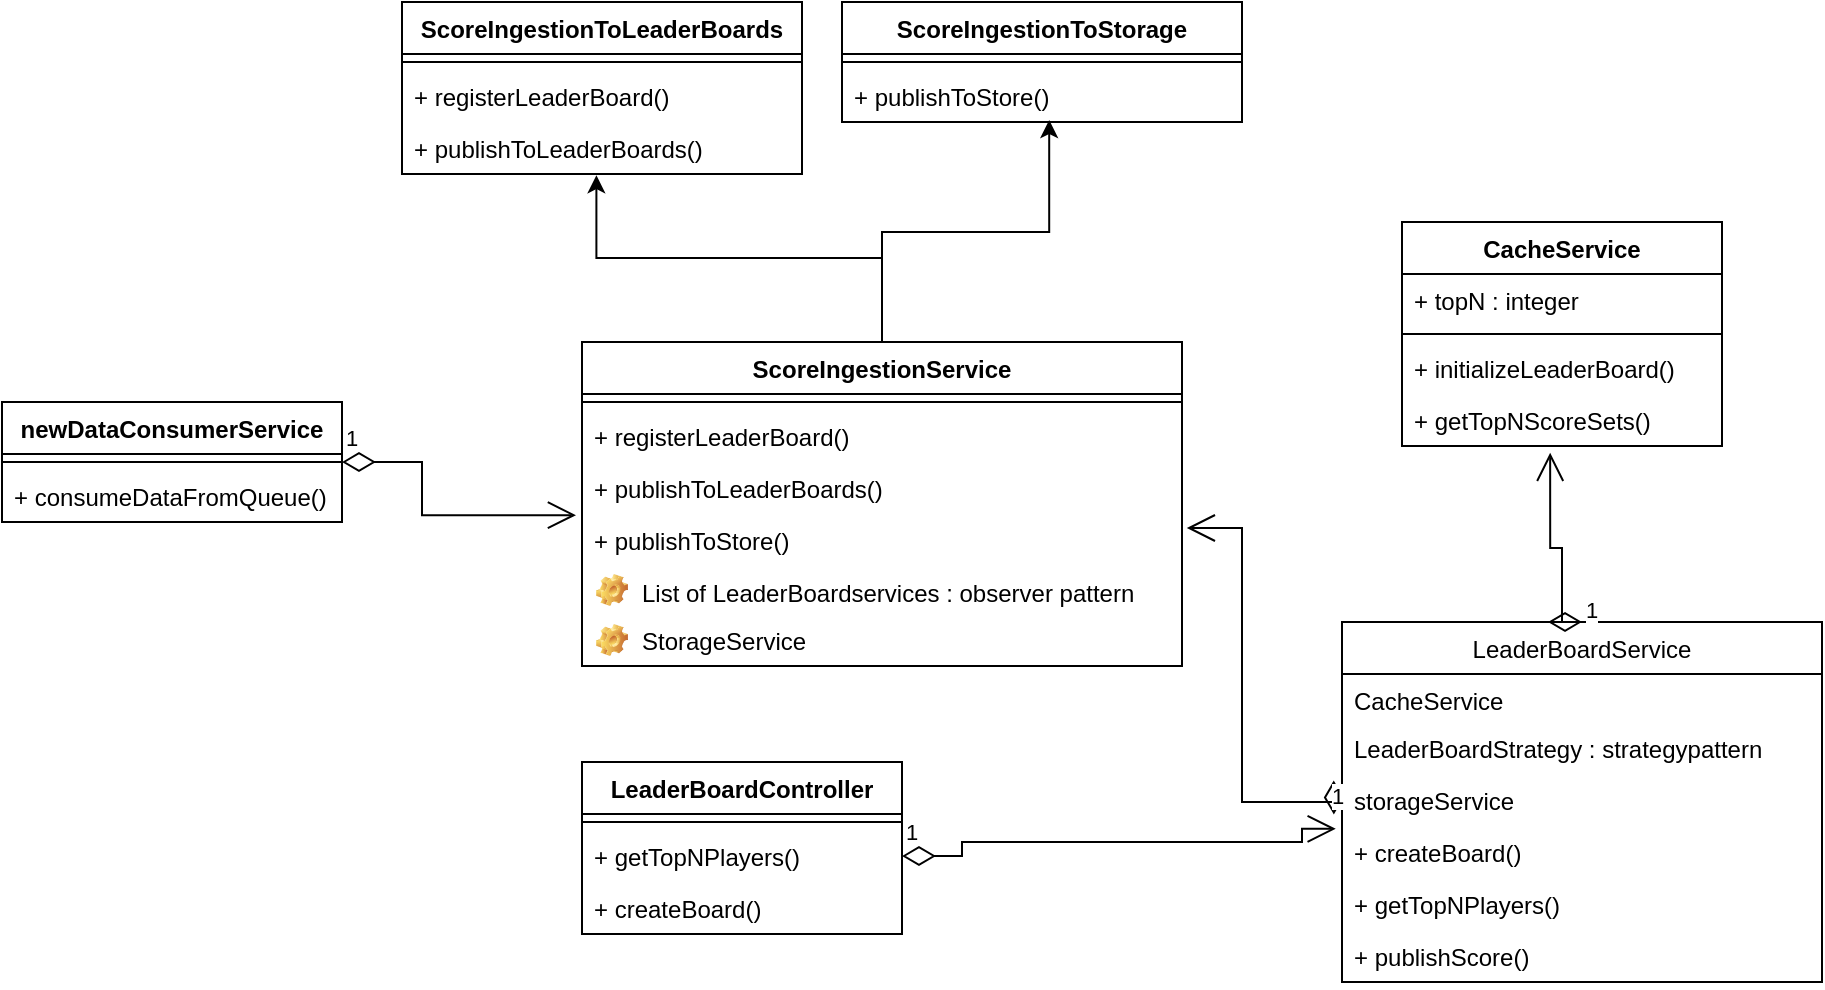 <mxfile version="17.4.5" type="device"><diagram id="C5RBs43oDa-KdzZeNtuy" name="Page-1"><mxGraphModel dx="2105" dy="579" grid="1" gridSize="10" guides="1" tooltips="1" connect="1" arrows="1" fold="1" page="1" pageScale="1" pageWidth="827" pageHeight="1169" math="0" shadow="0"><root><mxCell id="WIyWlLk6GJQsqaUBKTNV-0"/><mxCell id="WIyWlLk6GJQsqaUBKTNV-1" parent="WIyWlLk6GJQsqaUBKTNV-0"/><mxCell id="ETLE3N_7ClUQZo4d10LY-7" value="ScoreIngestionToLeaderBoards" style="swimlane;fontStyle=1;align=center;verticalAlign=top;childLayout=stackLayout;horizontal=1;startSize=26;horizontalStack=0;resizeParent=1;resizeParentMax=0;resizeLast=0;collapsible=1;marginBottom=0;" parent="WIyWlLk6GJQsqaUBKTNV-1" vertex="1"><mxGeometry x="80" y="60" width="200" height="86" as="geometry"/></mxCell><mxCell id="ETLE3N_7ClUQZo4d10LY-9" value="" style="line;strokeWidth=1;fillColor=none;align=left;verticalAlign=middle;spacingTop=-1;spacingLeft=3;spacingRight=3;rotatable=0;labelPosition=right;points=[];portConstraint=eastwest;" parent="ETLE3N_7ClUQZo4d10LY-7" vertex="1"><mxGeometry y="26" width="200" height="8" as="geometry"/></mxCell><mxCell id="ETLE3N_7ClUQZo4d10LY-29" value="+ registerLeaderBoard()" style="text;strokeColor=none;fillColor=none;align=left;verticalAlign=top;spacingLeft=4;spacingRight=4;overflow=hidden;rotatable=0;points=[[0,0.5],[1,0.5]];portConstraint=eastwest;" parent="ETLE3N_7ClUQZo4d10LY-7" vertex="1"><mxGeometry y="34" width="200" height="26" as="geometry"/></mxCell><mxCell id="ETLE3N_7ClUQZo4d10LY-10" value="+ publishToLeaderBoards()" style="text;strokeColor=none;fillColor=none;align=left;verticalAlign=top;spacingLeft=4;spacingRight=4;overflow=hidden;rotatable=0;points=[[0,0.5],[1,0.5]];portConstraint=eastwest;" parent="ETLE3N_7ClUQZo4d10LY-7" vertex="1"><mxGeometry y="60" width="200" height="26" as="geometry"/></mxCell><mxCell id="ETLE3N_7ClUQZo4d10LY-11" value="ScoreIngestionToStorage" style="swimlane;fontStyle=1;align=center;verticalAlign=top;childLayout=stackLayout;horizontal=1;startSize=26;horizontalStack=0;resizeParent=1;resizeParentMax=0;resizeLast=0;collapsible=1;marginBottom=0;" parent="WIyWlLk6GJQsqaUBKTNV-1" vertex="1"><mxGeometry x="300" y="60" width="200" height="60" as="geometry"/></mxCell><mxCell id="ETLE3N_7ClUQZo4d10LY-12" value="" style="line;strokeWidth=1;fillColor=none;align=left;verticalAlign=middle;spacingTop=-1;spacingLeft=3;spacingRight=3;rotatable=0;labelPosition=right;points=[];portConstraint=eastwest;" parent="ETLE3N_7ClUQZo4d10LY-11" vertex="1"><mxGeometry y="26" width="200" height="8" as="geometry"/></mxCell><mxCell id="ETLE3N_7ClUQZo4d10LY-13" value="+ publishToStore()" style="text;strokeColor=none;fillColor=none;align=left;verticalAlign=top;spacingLeft=4;spacingRight=4;overflow=hidden;rotatable=0;points=[[0,0.5],[1,0.5]];portConstraint=eastwest;" parent="ETLE3N_7ClUQZo4d10LY-11" vertex="1"><mxGeometry y="34" width="200" height="26" as="geometry"/></mxCell><mxCell id="ETLE3N_7ClUQZo4d10LY-19" value="" style="edgeStyle=orthogonalEdgeStyle;rounded=0;orthogonalLoop=1;jettySize=auto;html=1;entryX=0.486;entryY=1.023;entryDx=0;entryDy=0;entryPerimeter=0;" parent="WIyWlLk6GJQsqaUBKTNV-1" source="ETLE3N_7ClUQZo4d10LY-14" target="ETLE3N_7ClUQZo4d10LY-10" edge="1"><mxGeometry relative="1" as="geometry"/></mxCell><mxCell id="ETLE3N_7ClUQZo4d10LY-20" style="edgeStyle=orthogonalEdgeStyle;rounded=0;orthogonalLoop=1;jettySize=auto;html=1;entryX=0.518;entryY=0.962;entryDx=0;entryDy=0;entryPerimeter=0;" parent="WIyWlLk6GJQsqaUBKTNV-1" source="ETLE3N_7ClUQZo4d10LY-14" target="ETLE3N_7ClUQZo4d10LY-13" edge="1"><mxGeometry relative="1" as="geometry"/></mxCell><mxCell id="ETLE3N_7ClUQZo4d10LY-14" value="ScoreIngestionService" style="swimlane;fontStyle=1;align=center;verticalAlign=top;childLayout=stackLayout;horizontal=1;startSize=26;horizontalStack=0;resizeParent=1;resizeParentMax=0;resizeLast=0;collapsible=1;marginBottom=0;" parent="WIyWlLk6GJQsqaUBKTNV-1" vertex="1"><mxGeometry x="170" y="230" width="300" height="162" as="geometry"/></mxCell><mxCell id="ETLE3N_7ClUQZo4d10LY-15" value="" style="line;strokeWidth=1;fillColor=none;align=left;verticalAlign=middle;spacingTop=-1;spacingLeft=3;spacingRight=3;rotatable=0;labelPosition=right;points=[];portConstraint=eastwest;" parent="ETLE3N_7ClUQZo4d10LY-14" vertex="1"><mxGeometry y="26" width="300" height="8" as="geometry"/></mxCell><mxCell id="ETLE3N_7ClUQZo4d10LY-30" value="+ registerLeaderBoard()" style="text;strokeColor=none;fillColor=none;align=left;verticalAlign=top;spacingLeft=4;spacingRight=4;overflow=hidden;rotatable=0;points=[[0,0.5],[1,0.5]];portConstraint=eastwest;" parent="ETLE3N_7ClUQZo4d10LY-14" vertex="1"><mxGeometry y="34" width="300" height="26" as="geometry"/></mxCell><mxCell id="ETLE3N_7ClUQZo4d10LY-16" value="+ publishToLeaderBoards()" style="text;strokeColor=none;fillColor=none;align=left;verticalAlign=top;spacingLeft=4;spacingRight=4;overflow=hidden;rotatable=0;points=[[0,0.5],[1,0.5]];portConstraint=eastwest;" parent="ETLE3N_7ClUQZo4d10LY-14" vertex="1"><mxGeometry y="60" width="300" height="26" as="geometry"/></mxCell><mxCell id="ETLE3N_7ClUQZo4d10LY-17" value="+ publishToStore()" style="text;strokeColor=none;fillColor=none;align=left;verticalAlign=top;spacingLeft=4;spacingRight=4;overflow=hidden;rotatable=0;points=[[0,0.5],[1,0.5]];portConstraint=eastwest;" parent="ETLE3N_7ClUQZo4d10LY-14" vertex="1"><mxGeometry y="86" width="300" height="26" as="geometry"/></mxCell><mxCell id="ETLE3N_7ClUQZo4d10LY-21" value="List of LeaderBoardservices : observer pattern&#10;" style="label;fontStyle=0;strokeColor=none;fillColor=none;align=left;verticalAlign=top;overflow=hidden;spacingLeft=28;spacingRight=4;rotatable=0;points=[[0,0.5],[1,0.5]];portConstraint=eastwest;imageWidth=16;imageHeight=16;image=img/clipart/Gear_128x128.png" parent="ETLE3N_7ClUQZo4d10LY-14" vertex="1"><mxGeometry y="112" width="300" height="24" as="geometry"/></mxCell><mxCell id="ETLE3N_7ClUQZo4d10LY-22" value="StorageService" style="label;fontStyle=0;strokeColor=none;fillColor=none;align=left;verticalAlign=top;overflow=hidden;spacingLeft=28;spacingRight=4;rotatable=0;points=[[0,0.5],[1,0.5]];portConstraint=eastwest;imageWidth=16;imageHeight=16;image=img/clipart/Gear_128x128.png" parent="ETLE3N_7ClUQZo4d10LY-14" vertex="1"><mxGeometry y="136" width="300" height="26" as="geometry"/></mxCell><mxCell id="ETLE3N_7ClUQZo4d10LY-23" value="LeaderBoardService" style="swimlane;fontStyle=0;childLayout=stackLayout;horizontal=1;startSize=26;fillColor=none;horizontalStack=0;resizeParent=1;resizeParentMax=0;resizeLast=0;collapsible=1;marginBottom=0;" parent="WIyWlLk6GJQsqaUBKTNV-1" vertex="1"><mxGeometry x="550" y="370" width="240" height="180" as="geometry"/></mxCell><mxCell id="ETLE3N_7ClUQZo4d10LY-24" value="CacheService" style="text;strokeColor=none;fillColor=none;align=left;verticalAlign=top;spacingLeft=4;spacingRight=4;overflow=hidden;rotatable=0;points=[[0,0.5],[1,0.5]];portConstraint=eastwest;" parent="ETLE3N_7ClUQZo4d10LY-23" vertex="1"><mxGeometry y="26" width="240" height="24" as="geometry"/></mxCell><mxCell id="ETLE3N_7ClUQZo4d10LY-25" value="LeaderBoardStrategy : strategypattern" style="text;strokeColor=none;fillColor=none;align=left;verticalAlign=top;spacingLeft=4;spacingRight=4;overflow=hidden;rotatable=0;points=[[0,0.5],[1,0.5]];portConstraint=eastwest;" parent="ETLE3N_7ClUQZo4d10LY-23" vertex="1"><mxGeometry y="50" width="240" height="26" as="geometry"/></mxCell><mxCell id="ETLE3N_7ClUQZo4d10LY-27" value="storageService " style="text;strokeColor=none;fillColor=none;align=left;verticalAlign=top;spacingLeft=4;spacingRight=4;overflow=hidden;rotatable=0;points=[[0,0.5],[1,0.5]];portConstraint=eastwest;" parent="ETLE3N_7ClUQZo4d10LY-23" vertex="1"><mxGeometry y="76" width="240" height="26" as="geometry"/></mxCell><mxCell id="ETLE3N_7ClUQZo4d10LY-28" value="+ createBoard()" style="text;strokeColor=none;fillColor=none;align=left;verticalAlign=top;spacingLeft=4;spacingRight=4;overflow=hidden;rotatable=0;points=[[0,0.5],[1,0.5]];portConstraint=eastwest;" parent="ETLE3N_7ClUQZo4d10LY-23" vertex="1"><mxGeometry y="102" width="240" height="26" as="geometry"/></mxCell><mxCell id="ETLE3N_7ClUQZo4d10LY-31" value="+ getTopNPlayers()" style="text;strokeColor=none;fillColor=none;align=left;verticalAlign=top;spacingLeft=4;spacingRight=4;overflow=hidden;rotatable=0;points=[[0,0.5],[1,0.5]];portConstraint=eastwest;" parent="ETLE3N_7ClUQZo4d10LY-23" vertex="1"><mxGeometry y="128" width="240" height="26" as="geometry"/></mxCell><mxCell id="ETLE3N_7ClUQZo4d10LY-26" value="+ publishScore()" style="text;strokeColor=none;fillColor=none;align=left;verticalAlign=top;spacingLeft=4;spacingRight=4;overflow=hidden;rotatable=0;points=[[0,0.5],[1,0.5]];portConstraint=eastwest;" parent="ETLE3N_7ClUQZo4d10LY-23" vertex="1"><mxGeometry y="154" width="240" height="26" as="geometry"/></mxCell><mxCell id="ETLE3N_7ClUQZo4d10LY-32" value="1" style="endArrow=open;html=1;endSize=12;startArrow=diamondThin;startSize=14;startFill=0;edgeStyle=orthogonalEdgeStyle;align=left;verticalAlign=bottom;rounded=0;exitX=-0.017;exitY=0.777;exitDx=0;exitDy=0;exitPerimeter=0;entryX=1.008;entryY=0.269;entryDx=0;entryDy=0;entryPerimeter=0;" parent="WIyWlLk6GJQsqaUBKTNV-1" source="ETLE3N_7ClUQZo4d10LY-27" target="ETLE3N_7ClUQZo4d10LY-17" edge="1"><mxGeometry x="-1" y="3" relative="1" as="geometry"><mxPoint x="330" y="310" as="sourcePoint"/><mxPoint x="520" y="320" as="targetPoint"/><Array as="points"><mxPoint x="546" y="460"/><mxPoint x="500" y="460"/><mxPoint x="500" y="323"/></Array></mxGeometry></mxCell><mxCell id="ETLE3N_7ClUQZo4d10LY-33" value="CacheService" style="swimlane;fontStyle=1;align=center;verticalAlign=top;childLayout=stackLayout;horizontal=1;startSize=26;horizontalStack=0;resizeParent=1;resizeParentMax=0;resizeLast=0;collapsible=1;marginBottom=0;" parent="WIyWlLk6GJQsqaUBKTNV-1" vertex="1"><mxGeometry x="580" y="170" width="160" height="112" as="geometry"/></mxCell><mxCell id="ETLE3N_7ClUQZo4d10LY-34" value="+ topN : integer" style="text;strokeColor=none;fillColor=none;align=left;verticalAlign=top;spacingLeft=4;spacingRight=4;overflow=hidden;rotatable=0;points=[[0,0.5],[1,0.5]];portConstraint=eastwest;" parent="ETLE3N_7ClUQZo4d10LY-33" vertex="1"><mxGeometry y="26" width="160" height="26" as="geometry"/></mxCell><mxCell id="ETLE3N_7ClUQZo4d10LY-35" value="" style="line;strokeWidth=1;fillColor=none;align=left;verticalAlign=middle;spacingTop=-1;spacingLeft=3;spacingRight=3;rotatable=0;labelPosition=right;points=[];portConstraint=eastwest;" parent="ETLE3N_7ClUQZo4d10LY-33" vertex="1"><mxGeometry y="52" width="160" height="8" as="geometry"/></mxCell><mxCell id="ETLE3N_7ClUQZo4d10LY-36" value="+ initializeLeaderBoard()" style="text;strokeColor=none;fillColor=none;align=left;verticalAlign=top;spacingLeft=4;spacingRight=4;overflow=hidden;rotatable=0;points=[[0,0.5],[1,0.5]];portConstraint=eastwest;" parent="ETLE3N_7ClUQZo4d10LY-33" vertex="1"><mxGeometry y="60" width="160" height="26" as="geometry"/></mxCell><mxCell id="ETLE3N_7ClUQZo4d10LY-37" value="+ getTopNScoreSets()" style="text;strokeColor=none;fillColor=none;align=left;verticalAlign=top;spacingLeft=4;spacingRight=4;overflow=hidden;rotatable=0;points=[[0,0.5],[1,0.5]];portConstraint=eastwest;" parent="ETLE3N_7ClUQZo4d10LY-33" vertex="1"><mxGeometry y="86" width="160" height="26" as="geometry"/></mxCell><mxCell id="ETLE3N_7ClUQZo4d10LY-40" value="1" style="endArrow=open;html=1;endSize=12;startArrow=diamondThin;startSize=14;startFill=0;edgeStyle=orthogonalEdgeStyle;align=left;verticalAlign=bottom;rounded=0;exitX=0.5;exitY=0;exitDx=0;exitDy=0;entryX=0.463;entryY=1.131;entryDx=0;entryDy=0;entryPerimeter=0;" parent="WIyWlLk6GJQsqaUBKTNV-1" source="ETLE3N_7ClUQZo4d10LY-23" target="ETLE3N_7ClUQZo4d10LY-37" edge="1"><mxGeometry x="-1" y="3" relative="1" as="geometry"><mxPoint x="555.92" y="476.202" as="sourcePoint"/><mxPoint x="462.4" y="332.994" as="targetPoint"/><Array as="points"><mxPoint x="660" y="370"/><mxPoint x="660" y="333"/><mxPoint x="654" y="333"/></Array></mxGeometry></mxCell><mxCell id="ETLE3N_7ClUQZo4d10LY-41" value="LeaderBoardController" style="swimlane;fontStyle=1;align=center;verticalAlign=top;childLayout=stackLayout;horizontal=1;startSize=26;horizontalStack=0;resizeParent=1;resizeParentMax=0;resizeLast=0;collapsible=1;marginBottom=0;" parent="WIyWlLk6GJQsqaUBKTNV-1" vertex="1"><mxGeometry x="170" y="440" width="160" height="86" as="geometry"/></mxCell><mxCell id="ETLE3N_7ClUQZo4d10LY-43" value="" style="line;strokeWidth=1;fillColor=none;align=left;verticalAlign=middle;spacingTop=-1;spacingLeft=3;spacingRight=3;rotatable=0;labelPosition=right;points=[];portConstraint=eastwest;" parent="ETLE3N_7ClUQZo4d10LY-41" vertex="1"><mxGeometry y="26" width="160" height="8" as="geometry"/></mxCell><mxCell id="ZI1WUqTTaM_LinZFb4GZ-3" value="+ getTopNPlayers()" style="text;strokeColor=none;fillColor=none;align=left;verticalAlign=top;spacingLeft=4;spacingRight=4;overflow=hidden;rotatable=0;points=[[0,0.5],[1,0.5]];portConstraint=eastwest;" vertex="1" parent="ETLE3N_7ClUQZo4d10LY-41"><mxGeometry y="34" width="160" height="26" as="geometry"/></mxCell><mxCell id="ETLE3N_7ClUQZo4d10LY-44" value="+ createBoard()" style="text;strokeColor=none;fillColor=none;align=left;verticalAlign=top;spacingLeft=4;spacingRight=4;overflow=hidden;rotatable=0;points=[[0,0.5],[1,0.5]];portConstraint=eastwest;" parent="ETLE3N_7ClUQZo4d10LY-41" vertex="1"><mxGeometry y="60" width="160" height="26" as="geometry"/></mxCell><mxCell id="ZI1WUqTTaM_LinZFb4GZ-4" value="newDataConsumerService" style="swimlane;fontStyle=1;align=center;verticalAlign=top;childLayout=stackLayout;horizontal=1;startSize=26;horizontalStack=0;resizeParent=1;resizeParentMax=0;resizeLast=0;collapsible=1;marginBottom=0;" vertex="1" parent="WIyWlLk6GJQsqaUBKTNV-1"><mxGeometry x="-120" y="260" width="170" height="60" as="geometry"/></mxCell><mxCell id="ZI1WUqTTaM_LinZFb4GZ-5" value="" style="line;strokeWidth=1;fillColor=none;align=left;verticalAlign=middle;spacingTop=-1;spacingLeft=3;spacingRight=3;rotatable=0;labelPosition=right;points=[];portConstraint=eastwest;" vertex="1" parent="ZI1WUqTTaM_LinZFb4GZ-4"><mxGeometry y="26" width="170" height="8" as="geometry"/></mxCell><mxCell id="ZI1WUqTTaM_LinZFb4GZ-6" value="+ consumeDataFromQueue()" style="text;strokeColor=none;fillColor=none;align=left;verticalAlign=top;spacingLeft=4;spacingRight=4;overflow=hidden;rotatable=0;points=[[0,0.5],[1,0.5]];portConstraint=eastwest;" vertex="1" parent="ZI1WUqTTaM_LinZFb4GZ-4"><mxGeometry y="34" width="170" height="26" as="geometry"/></mxCell><mxCell id="ZI1WUqTTaM_LinZFb4GZ-9" value="1" style="endArrow=open;html=1;endSize=12;startArrow=diamondThin;startSize=14;startFill=0;edgeStyle=orthogonalEdgeStyle;align=left;verticalAlign=bottom;rounded=0;exitX=1;exitY=0.5;exitDx=0;exitDy=0;entryX=-0.01;entryY=0.023;entryDx=0;entryDy=0;entryPerimeter=0;" edge="1" parent="WIyWlLk6GJQsqaUBKTNV-1" source="ZI1WUqTTaM_LinZFb4GZ-4" target="ETLE3N_7ClUQZo4d10LY-17"><mxGeometry x="-1" y="3" relative="1" as="geometry"><mxPoint x="23.52" y="513.212" as="sourcePoint"/><mxPoint x="-70.0" y="370.004" as="targetPoint"/><Array as="points"><mxPoint x="90" y="290"/><mxPoint x="90" y="317"/></Array></mxGeometry></mxCell><mxCell id="ZI1WUqTTaM_LinZFb4GZ-10" value="1" style="endArrow=open;html=1;endSize=12;startArrow=diamondThin;startSize=14;startFill=0;edgeStyle=orthogonalEdgeStyle;align=left;verticalAlign=bottom;rounded=0;exitX=1;exitY=0.5;exitDx=0;exitDy=0;entryX=-0.013;entryY=0.054;entryDx=0;entryDy=0;entryPerimeter=0;" edge="1" parent="WIyWlLk6GJQsqaUBKTNV-1" source="ZI1WUqTTaM_LinZFb4GZ-3" target="ETLE3N_7ClUQZo4d10LY-28"><mxGeometry x="-1" y="3" relative="1" as="geometry"><mxPoint x="555.92" y="476.202" as="sourcePoint"/><mxPoint x="462.4" y="332.994" as="targetPoint"/><Array as="points"><mxPoint x="360" y="487"/><mxPoint x="360" y="480"/><mxPoint x="530" y="480"/><mxPoint x="530" y="473"/></Array></mxGeometry></mxCell></root></mxGraphModel></diagram></mxfile>
